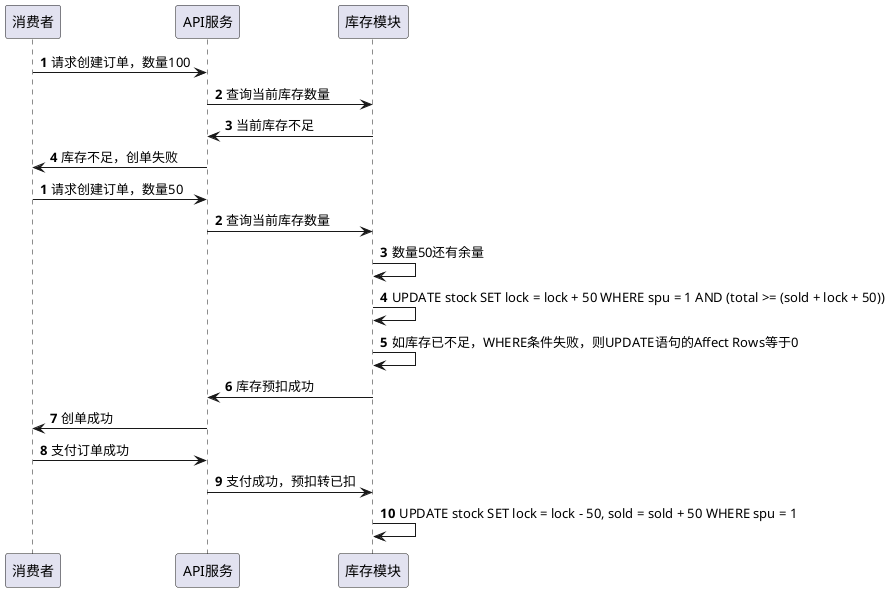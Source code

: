 @startuml
'https://plantuml.com/sequence-diagram

autonumber
消费者 -> API服务: 请求创建订单，数量100
API服务 -> 库存模块: 查询当前库存数量
库存模块 -> API服务: 当前库存不足
API服务 -> 消费者: 库存不足，创单失败

autonumber
消费者 -> API服务: 请求创建订单，数量50
API服务 -> 库存模块: 查询当前库存数量
库存模块 -> 库存模块: 数量50还有余量
库存模块 -> 库存模块: UPDATE stock SET lock = lock + 50 WHERE spu = 1 AND (total >= (sold + lock + 50))
库存模块 -> 库存模块: 如库存已不足，WHERE条件失败，则UPDATE语句的Affect Rows等于0
库存模块 -> API服务: 库存预扣成功
API服务 -> 消费者: 创单成功
消费者 -> API服务: 支付订单成功
API服务 -> 库存模块: 支付成功，预扣转已扣
库存模块 -> 库存模块: UPDATE stock SET lock = lock - 50, sold = sold + 50 WHERE spu = 1

@enduml